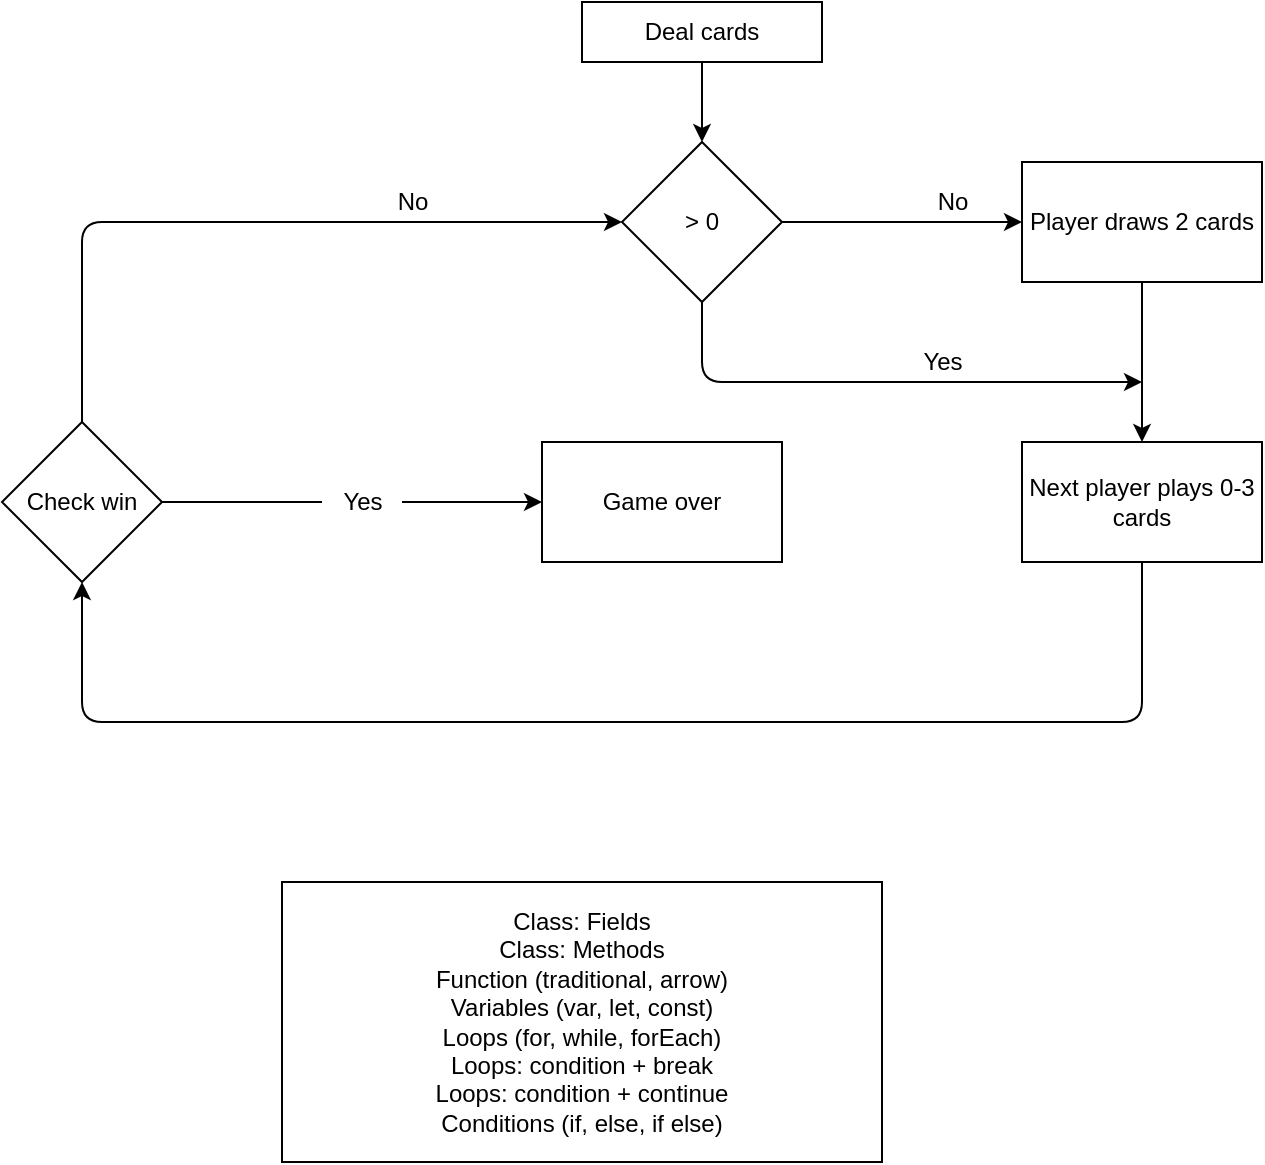 <mxfile>
    <diagram id="OEzswsydxEyyKwmz9sYV" name="Page-1">
        <mxGraphModel dx="1567" dy="1837" grid="1" gridSize="10" guides="1" tooltips="1" connect="1" arrows="1" fold="1" page="1" pageScale="1" pageWidth="850" pageHeight="1100" math="0" shadow="0">
            <root>
                <mxCell id="0"/>
                <mxCell id="1" parent="0"/>
                <mxCell id="22" value="" style="edgeStyle=none;html=1;" edge="1" parent="1" source="2" target="21">
                    <mxGeometry relative="1" as="geometry"/>
                </mxCell>
                <mxCell id="2" value="Deal cards" style="rounded=0;whiteSpace=wrap;html=1;" vertex="1" parent="1">
                    <mxGeometry x="200" y="-120" width="120" height="30" as="geometry"/>
                </mxCell>
                <mxCell id="17" value="" style="edgeStyle=none;html=1;startArrow=none;exitX=1;exitY=0.5;exitDx=0;exitDy=0;" edge="1" parent="1" source="18" target="16">
                    <mxGeometry relative="1" as="geometry"/>
                </mxCell>
                <mxCell id="30" value="" style="edgeStyle=none;html=1;entryX=0;entryY=0.5;entryDx=0;entryDy=0;startArrow=none;exitX=0.5;exitY=0;exitDx=0;exitDy=0;" edge="1" parent="1" source="9" target="21">
                    <mxGeometry relative="1" as="geometry">
                        <mxPoint x="-50" y="-10" as="sourcePoint"/>
                        <Array as="points">
                            <mxPoint x="-50" y="-10"/>
                        </Array>
                    </mxGeometry>
                </mxCell>
                <mxCell id="9" value="Check win" style="rhombus;whiteSpace=wrap;html=1;rounded=0;" vertex="1" parent="1">
                    <mxGeometry x="-90" y="90" width="80" height="80" as="geometry"/>
                </mxCell>
                <mxCell id="19" style="edgeStyle=none;html=1;entryX=0.5;entryY=1;entryDx=0;entryDy=0;exitX=0.5;exitY=1;exitDx=0;exitDy=0;" edge="1" parent="1" source="13" target="9">
                    <mxGeometry relative="1" as="geometry">
                        <Array as="points">
                            <mxPoint x="480" y="240"/>
                            <mxPoint x="330" y="240"/>
                            <mxPoint x="-50" y="240"/>
                        </Array>
                    </mxGeometry>
                </mxCell>
                <mxCell id="13" value="Next player plays 0-3 cards" style="whiteSpace=wrap;html=1;rounded=0;" vertex="1" parent="1">
                    <mxGeometry x="420" y="100" width="120" height="60" as="geometry"/>
                </mxCell>
                <mxCell id="16" value="Game over" style="whiteSpace=wrap;html=1;rounded=0;" vertex="1" parent="1">
                    <mxGeometry x="180" y="100" width="120" height="60" as="geometry"/>
                </mxCell>
                <mxCell id="20" value="Class: Fields&lt;br&gt;Class: Methods&lt;br&gt;Function (traditional, arrow)&lt;br&gt;Variables (var, let, const)&lt;br&gt;Loops (for, while, forEach)&lt;br&gt;Loops: condition + break&lt;br&gt;Loops: condition + continue&lt;br&gt;Conditions (if, else, if else)" style="rounded=0;whiteSpace=wrap;html=1;" vertex="1" parent="1">
                    <mxGeometry x="50" y="320" width="300" height="140" as="geometry"/>
                </mxCell>
                <mxCell id="24" value="" style="edgeStyle=none;html=1;" edge="1" parent="1" source="21" target="23">
                    <mxGeometry relative="1" as="geometry"/>
                </mxCell>
                <mxCell id="26" value="" style="edgeStyle=none;html=1;exitX=0.5;exitY=1;exitDx=0;exitDy=0;" edge="1" parent="1" source="21">
                    <mxGeometry relative="1" as="geometry">
                        <mxPoint x="480" y="70" as="targetPoint"/>
                        <Array as="points">
                            <mxPoint x="260" y="70"/>
                        </Array>
                    </mxGeometry>
                </mxCell>
                <mxCell id="21" value="&amp;gt; 0" style="rhombus;whiteSpace=wrap;html=1;rounded=0;" vertex="1" parent="1">
                    <mxGeometry x="220" y="-50" width="80" height="80" as="geometry"/>
                </mxCell>
                <mxCell id="25" value="" style="edgeStyle=none;html=1;" edge="1" parent="1" source="23" target="13">
                    <mxGeometry relative="1" as="geometry"/>
                </mxCell>
                <mxCell id="23" value="Player draws 2 cards" style="whiteSpace=wrap;html=1;rounded=0;" vertex="1" parent="1">
                    <mxGeometry x="420" y="-40" width="120" height="60" as="geometry"/>
                </mxCell>
                <mxCell id="27" value="No" style="text;html=1;align=center;verticalAlign=middle;resizable=0;points=[];autosize=1;strokeColor=none;fillColor=none;" vertex="1" parent="1">
                    <mxGeometry x="370" y="-30" width="30" height="20" as="geometry"/>
                </mxCell>
                <mxCell id="28" value="Yes" style="text;html=1;align=center;verticalAlign=middle;resizable=0;points=[];autosize=1;strokeColor=none;fillColor=none;" vertex="1" parent="1">
                    <mxGeometry x="360" y="50" width="40" height="20" as="geometry"/>
                </mxCell>
                <mxCell id="18" value="Yes" style="text;html=1;align=center;verticalAlign=middle;resizable=0;points=[];autosize=1;strokeColor=none;fillColor=none;" vertex="1" parent="1">
                    <mxGeometry x="70" y="120" width="40" height="20" as="geometry"/>
                </mxCell>
                <mxCell id="33" value="" style="edgeStyle=none;html=1;startArrow=none;exitX=1;exitY=0.5;exitDx=0;exitDy=0;endArrow=none;" edge="1" parent="1" source="9" target="18">
                    <mxGeometry relative="1" as="geometry">
                        <mxPoint x="-10" y="150" as="sourcePoint"/>
                        <mxPoint x="240" y="150" as="targetPoint"/>
                    </mxGeometry>
                </mxCell>
                <mxCell id="31" value="No" style="text;html=1;align=center;verticalAlign=middle;resizable=0;points=[];autosize=1;strokeColor=none;fillColor=none;" vertex="1" parent="1">
                    <mxGeometry x="100" y="-30" width="30" height="20" as="geometry"/>
                </mxCell>
            </root>
        </mxGraphModel>
    </diagram>
</mxfile>